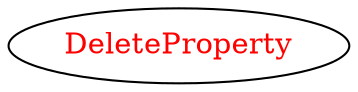 digraph dependencyGraph {
 concentrate=true;
 ranksep="2.0";
 rankdir="LR"; 
 splines="ortho";
"DeleteProperty" [fontcolor="red"];
}